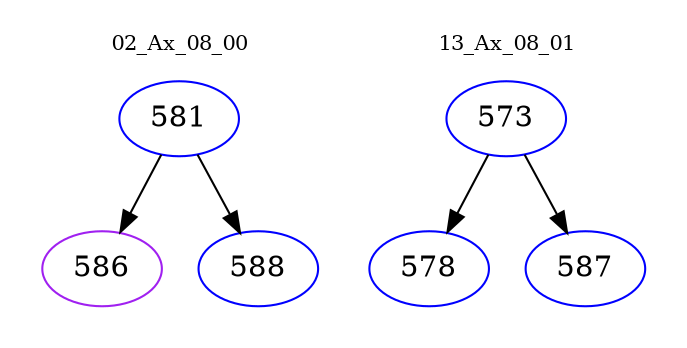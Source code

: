 digraph{
subgraph cluster_0 {
color = white
label = "02_Ax_08_00";
fontsize=10;
T0_581 [label="581", color="blue"]
T0_581 -> T0_586 [color="black"]
T0_586 [label="586", color="purple"]
T0_581 -> T0_588 [color="black"]
T0_588 [label="588", color="blue"]
}
subgraph cluster_1 {
color = white
label = "13_Ax_08_01";
fontsize=10;
T1_573 [label="573", color="blue"]
T1_573 -> T1_578 [color="black"]
T1_578 [label="578", color="blue"]
T1_573 -> T1_587 [color="black"]
T1_587 [label="587", color="blue"]
}
}
